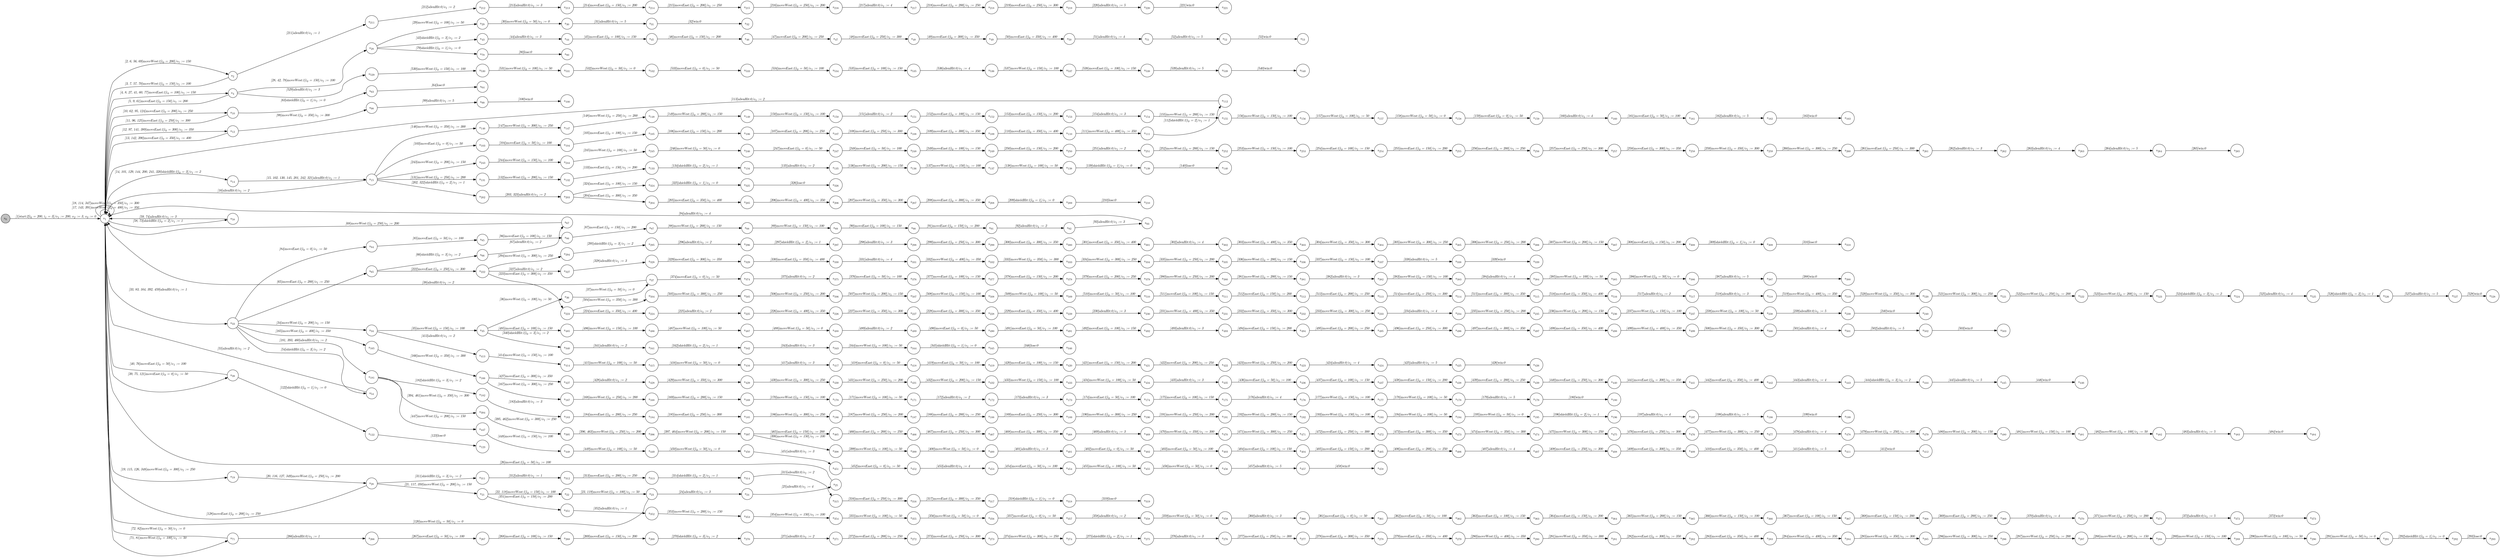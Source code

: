 digraph EFSM{
  graph [rankdir="LR", fontname="Latin Modern Math"];
  node [color="black", fillcolor="white", shape="circle", style="filled", fontname="Latin Modern Math"];
  edge [fontname="Latin Modern Math"];

  s0[fillcolor="gray", label=<s<sub>0</sub>>];
  s1[label=<s<sub>1</sub>>];
  s2[label=<s<sub>2</sub>>];
  s4[label=<s<sub>4</sub>>];
  s10[label=<s<sub>10</sub>>];
  s12[label=<s<sub>12</sub>>];
  s14[label=<s<sub>14</sub>>];
  s15[label=<s<sub>15</sub>>];
  s19[label=<s<sub>19</sub>>];
  s20[label=<s<sub>20</sub>>];
  s21[label=<s<sub>21</sub>>];
  s22[label=<s<sub>22</sub>>];
  s23[label=<s<sub>23</sub>>];
  s24[label=<s<sub>24</sub>>];
  s25[label=<s<sub>25</sub>>];
  s28[label=<s<sub>28</sub>>];
  s29[label=<s<sub>29</sub>>];
  s30[label=<s<sub>30</sub>>];
  s31[label=<s<sub>31</sub>>];
  s32[label=<s<sub>32</sub>>];
  s33[label=<s<sub>33</sub>>];
  s34[label=<s<sub>34</sub>>];
  s35[label=<s<sub>35</sub>>];
  s36[label=<s<sub>36</sub>>];
  s37[label=<s<sub>37</sub>>];
  s39[label=<s<sub>39</sub>>];
  s43[label=<s<sub>43</sub>>];
  s44[label=<s<sub>44</sub>>];
  s45[label=<s<sub>45</sub>>];
  s46[label=<s<sub>46</sub>>];
  s47[label=<s<sub>47</sub>>];
  s48[label=<s<sub>48</sub>>];
  s49[label=<s<sub>49</sub>>];
  s50[label=<s<sub>50</sub>>];
  s51[label=<s<sub>51</sub>>];
  s52[label=<s<sub>52</sub>>];
  s53[label=<s<sub>53</sub>>];
  s54[label=<s<sub>54</sub>>];
  s58[label=<s<sub>58</sub>>];
  s63[label=<s<sub>63</sub>>];
  s64[label=<s<sub>64</sub>>];
  s65[label=<s<sub>65</sub>>];
  s66[label=<s<sub>66</sub>>];
  s67[label=<s<sub>67</sub>>];
  s71[label=<s<sub>71</sub>>];
  s79[label=<s<sub>79</sub>>];
  s80[label=<s<sub>80</sub>>];
  s84[label=<s<sub>84</sub>>];
  s85[label=<s<sub>85</sub>>];
  s86[label=<s<sub>86</sub>>];
  s87[label=<s<sub>87</sub>>];
  s88[label=<s<sub>88</sub>>];
  s89[label=<s<sub>89</sub>>];
  s90[label=<s<sub>90</sub>>];
  s91[label=<s<sub>91</sub>>];
  s92[label=<s<sub>92</sub>>];
  s93[label=<s<sub>93</sub>>];
  s98[label=<s<sub>98</sub>>];
  s99[label=<s<sub>99</sub>>];
  s100[label=<s<sub>100</sub>>];
  s103[label=<s<sub>103</sub>>];
  s104[label=<s<sub>104</sub>>];
  s105[label=<s<sub>105</sub>>];
  s106[label=<s<sub>106</sub>>];
  s107[label=<s<sub>107</sub>>];
  s108[label=<s<sub>108</sub>>];
  s109[label=<s<sub>109</sub>>];
  s110[label=<s<sub>110</sub>>];
  s111[label=<s<sub>111</sub>>];
  s112[label=<s<sub>112</sub>>];
  s122[label=<s<sub>122</sub>>];
  s123[label=<s<sub>123</sub>>];
  s131[label=<s<sub>131</sub>>];
  s132[label=<s<sub>132</sub>>];
  s133[label=<s<sub>133</sub>>];
  s134[label=<s<sub>134</sub>>];
  s135[label=<s<sub>135</sub>>];
  s136[label=<s<sub>136</sub>>];
  s137[label=<s<sub>137</sub>>];
  s138[label=<s<sub>138</sub>>];
  s139[label=<s<sub>139</sub>>];
  s140[label=<s<sub>140</sub>>];
  s146[label=<s<sub>146</sub>>];
  s147[label=<s<sub>147</sub>>];
  s148[label=<s<sub>148</sub>>];
  s149[label=<s<sub>149</sub>>];
  s150[label=<s<sub>150</sub>>];
  s151[label=<s<sub>151</sub>>];
  s152[label=<s<sub>152</sub>>];
  s153[label=<s<sub>153</sub>>];
  s154[label=<s<sub>154</sub>>];
  s155[label=<s<sub>155</sub>>];
  s156[label=<s<sub>156</sub>>];
  s157[label=<s<sub>157</sub>>];
  s158[label=<s<sub>158</sub>>];
  s159[label=<s<sub>159</sub>>];
  s160[label=<s<sub>160</sub>>];
  s161[label=<s<sub>161</sub>>];
  s162[label=<s<sub>162</sub>>];
  s163[label=<s<sub>163</sub>>];
  s165[label=<s<sub>165</sub>>];
  s166[label=<s<sub>166</sub>>];
  s167[label=<s<sub>167</sub>>];
  s168[label=<s<sub>168</sub>>];
  s169[label=<s<sub>169</sub>>];
  s170[label=<s<sub>170</sub>>];
  s171[label=<s<sub>171</sub>>];
  s172[label=<s<sub>172</sub>>];
  s173[label=<s<sub>173</sub>>];
  s174[label=<s<sub>174</sub>>];
  s175[label=<s<sub>175</sub>>];
  s176[label=<s<sub>176</sub>>];
  s177[label=<s<sub>177</sub>>];
  s178[label=<s<sub>178</sub>>];
  s179[label=<s<sub>179</sub>>];
  s180[label=<s<sub>180</sub>>];
  s181[label=<s<sub>181</sub>>];
  s182[label=<s<sub>182</sub>>];
  s183[label=<s<sub>183</sub>>];
  s184[label=<s<sub>184</sub>>];
  s185[label=<s<sub>185</sub>>];
  s186[label=<s<sub>186</sub>>];
  s187[label=<s<sub>187</sub>>];
  s188[label=<s<sub>188</sub>>];
  s189[label=<s<sub>189</sub>>];
  s190[label=<s<sub>190</sub>>];
  s191[label=<s<sub>191</sub>>];
  s192[label=<s<sub>192</sub>>];
  s193[label=<s<sub>193</sub>>];
  s194[label=<s<sub>194</sub>>];
  s195[label=<s<sub>195</sub>>];
  s196[label=<s<sub>196</sub>>];
  s197[label=<s<sub>197</sub>>];
  s198[label=<s<sub>198</sub>>];
  s199[label=<s<sub>199</sub>>];
  s202[label=<s<sub>202</sub>>];
  s203[label=<s<sub>203</sub>>];
  s204[label=<s<sub>204</sub>>];
  s205[label=<s<sub>205</sub>>];
  s206[label=<s<sub>206</sub>>];
  s207[label=<s<sub>207</sub>>];
  s208[label=<s<sub>208</sub>>];
  s209[label=<s<sub>209</sub>>];
  s210[label=<s<sub>210</sub>>];
  s211[label=<s<sub>211</sub>>];
  s212[label=<s<sub>212</sub>>];
  s213[label=<s<sub>213</sub>>];
  s214[label=<s<sub>214</sub>>];
  s215[label=<s<sub>215</sub>>];
  s216[label=<s<sub>216</sub>>];
  s217[label=<s<sub>217</sub>>];
  s218[label=<s<sub>218</sub>>];
  s219[label=<s<sub>219</sub>>];
  s220[label=<s<sub>220</sub>>];
  s221[label=<s<sub>221</sub>>];
  s222[label=<s<sub>222</sub>>];
  s223[label=<s<sub>223</sub>>];
  s224[label=<s<sub>224</sub>>];
  s225[label=<s<sub>225</sub>>];
  s226[label=<s<sub>226</sub>>];
  s227[label=<s<sub>227</sub>>];
  s228[label=<s<sub>228</sub>>];
  s229[label=<s<sub>229</sub>>];
  s230[label=<s<sub>230</sub>>];
  s231[label=<s<sub>231</sub>>];
  s232[label=<s<sub>232</sub>>];
  s233[label=<s<sub>233</sub>>];
  s234[label=<s<sub>234</sub>>];
  s235[label=<s<sub>235</sub>>];
  s236[label=<s<sub>236</sub>>];
  s237[label=<s<sub>237</sub>>];
  s238[label=<s<sub>238</sub>>];
  s239[label=<s<sub>239</sub>>];
  s240[label=<s<sub>240</sub>>];
  s243[label=<s<sub>243</sub>>];
  s244[label=<s<sub>244</sub>>];
  s245[label=<s<sub>245</sub>>];
  s246[label=<s<sub>246</sub>>];
  s247[label=<s<sub>247</sub>>];
  s248[label=<s<sub>248</sub>>];
  s249[label=<s<sub>249</sub>>];
  s250[label=<s<sub>250</sub>>];
  s251[label=<s<sub>251</sub>>];
  s252[label=<s<sub>252</sub>>];
  s253[label=<s<sub>253</sub>>];
  s254[label=<s<sub>254</sub>>];
  s255[label=<s<sub>255</sub>>];
  s256[label=<s<sub>256</sub>>];
  s257[label=<s<sub>257</sub>>];
  s258[label=<s<sub>258</sub>>];
  s259[label=<s<sub>259</sub>>];
  s260[label=<s<sub>260</sub>>];
  s261[label=<s<sub>261</sub>>];
  s262[label=<s<sub>262</sub>>];
  s263[label=<s<sub>263</sub>>];
  s264[label=<s<sub>264</sub>>];
  s265[label=<s<sub>265</sub>>];
  s266[label=<s<sub>266</sub>>];
  s267[label=<s<sub>267</sub>>];
  s268[label=<s<sub>268</sub>>];
  s269[label=<s<sub>269</sub>>];
  s270[label=<s<sub>270</sub>>];
  s271[label=<s<sub>271</sub>>];
  s272[label=<s<sub>272</sub>>];
  s273[label=<s<sub>273</sub>>];
  s274[label=<s<sub>274</sub>>];
  s275[label=<s<sub>275</sub>>];
  s276[label=<s<sub>276</sub>>];
  s277[label=<s<sub>277</sub>>];
  s278[label=<s<sub>278</sub>>];
  s279[label=<s<sub>279</sub>>];
  s280[label=<s<sub>280</sub>>];
  s281[label=<s<sub>281</sub>>];
  s282[label=<s<sub>282</sub>>];
  s283[label=<s<sub>283</sub>>];
  s284[label=<s<sub>284</sub>>];
  s285[label=<s<sub>285</sub>>];
  s286[label=<s<sub>286</sub>>];
  s287[label=<s<sub>287</sub>>];
  s288[label=<s<sub>288</sub>>];
  s289[label=<s<sub>289</sub>>];
  s290[label=<s<sub>290</sub>>];
  s291[label=<s<sub>291</sub>>];
  s292[label=<s<sub>292</sub>>];
  s293[label=<s<sub>293</sub>>];
  s294[label=<s<sub>294</sub>>];
  s295[label=<s<sub>295</sub>>];
  s296[label=<s<sub>296</sub>>];
  s297[label=<s<sub>297</sub>>];
  s298[label=<s<sub>298</sub>>];
  s299[label=<s<sub>299</sub>>];
  s300[label=<s<sub>300</sub>>];
  s301[label=<s<sub>301</sub>>];
  s302[label=<s<sub>302</sub>>];
  s303[label=<s<sub>303</sub>>];
  s304[label=<s<sub>304</sub>>];
  s305[label=<s<sub>305</sub>>];
  s306[label=<s<sub>306</sub>>];
  s307[label=<s<sub>307</sub>>];
  s308[label=<s<sub>308</sub>>];
  s309[label=<s<sub>309</sub>>];
  s310[label=<s<sub>310</sub>>];
  s311[label=<s<sub>311</sub>>];
  s312[label=<s<sub>312</sub>>];
  s313[label=<s<sub>313</sub>>];
  s314[label=<s<sub>314</sub>>];
  s315[label=<s<sub>315</sub>>];
  s316[label=<s<sub>316</sub>>];
  s317[label=<s<sub>317</sub>>];
  s318[label=<s<sub>318</sub>>];
  s319[label=<s<sub>319</sub>>];
  s324[label=<s<sub>324</sub>>];
  s325[label=<s<sub>325</sub>>];
  s326[label=<s<sub>326</sub>>];
  s327[label=<s<sub>327</sub>>];
  s328[label=<s<sub>328</sub>>];
  s329[label=<s<sub>329</sub>>];
  s330[label=<s<sub>330</sub>>];
  s331[label=<s<sub>331</sub>>];
  s332[label=<s<sub>332</sub>>];
  s333[label=<s<sub>333</sub>>];
  s334[label=<s<sub>334</sub>>];
  s335[label=<s<sub>335</sub>>];
  s336[label=<s<sub>336</sub>>];
  s337[label=<s<sub>337</sub>>];
  s338[label=<s<sub>338</sub>>];
  s339[label=<s<sub>339</sub>>];
  s340[label=<s<sub>340</sub>>];
  s341[label=<s<sub>341</sub>>];
  s342[label=<s<sub>342</sub>>];
  s343[label=<s<sub>343</sub>>];
  s344[label=<s<sub>344</sub>>];
  s345[label=<s<sub>345</sub>>];
  s346[label=<s<sub>346</sub>>];
  s351[label=<s<sub>351</sub>>];
  s352[label=<s<sub>352</sub>>];
  s353[label=<s<sub>353</sub>>];
  s354[label=<s<sub>354</sub>>];
  s355[label=<s<sub>355</sub>>];
  s356[label=<s<sub>356</sub>>];
  s357[label=<s<sub>357</sub>>];
  s358[label=<s<sub>358</sub>>];
  s359[label=<s<sub>359</sub>>];
  s360[label=<s<sub>360</sub>>];
  s361[label=<s<sub>361</sub>>];
  s362[label=<s<sub>362</sub>>];
  s363[label=<s<sub>363</sub>>];
  s364[label=<s<sub>364</sub>>];
  s365[label=<s<sub>365</sub>>];
  s366[label=<s<sub>366</sub>>];
  s367[label=<s<sub>367</sub>>];
  s368[label=<s<sub>368</sub>>];
  s369[label=<s<sub>369</sub>>];
  s370[label=<s<sub>370</sub>>];
  s371[label=<s<sub>371</sub>>];
  s372[label=<s<sub>372</sub>>];
  s373[label=<s<sub>373</sub>>];
  s374[label=<s<sub>374</sub>>];
  s375[label=<s<sub>375</sub>>];
  s376[label=<s<sub>376</sub>>];
  s377[label=<s<sub>377</sub>>];
  s378[label=<s<sub>378</sub>>];
  s379[label=<s<sub>379</sub>>];
  s380[label=<s<sub>380</sub>>];
  s381[label=<s<sub>381</sub>>];
  s382[label=<s<sub>382</sub>>];
  s383[label=<s<sub>383</sub>>];
  s384[label=<s<sub>384</sub>>];
  s385[label=<s<sub>385</sub>>];
  s386[label=<s<sub>386</sub>>];
  s387[label=<s<sub>387</sub>>];
  s388[label=<s<sub>388</sub>>];
  s394[label=<s<sub>394</sub>>];
  s395[label=<s<sub>395</sub>>];
  s396[label=<s<sub>396</sub>>];
  s397[label=<s<sub>397</sub>>];
  s398[label=<s<sub>398</sub>>];
  s399[label=<s<sub>399</sub>>];
  s400[label=<s<sub>400</sub>>];
  s401[label=<s<sub>401</sub>>];
  s402[label=<s<sub>402</sub>>];
  s403[label=<s<sub>403</sub>>];
  s404[label=<s<sub>404</sub>>];
  s405[label=<s<sub>405</sub>>];
  s406[label=<s<sub>406</sub>>];
  s407[label=<s<sub>407</sub>>];
  s408[label=<s<sub>408</sub>>];
  s409[label=<s<sub>409</sub>>];
  s410[label=<s<sub>410</sub>>];
  s411[label=<s<sub>411</sub>>];
  s412[label=<s<sub>412</sub>>];
  s413[label=<s<sub>413</sub>>];
  s414[label=<s<sub>414</sub>>];
  s415[label=<s<sub>415</sub>>];
  s416[label=<s<sub>416</sub>>];
  s417[label=<s<sub>417</sub>>];
  s418[label=<s<sub>418</sub>>];
  s419[label=<s<sub>419</sub>>];
  s420[label=<s<sub>420</sub>>];
  s421[label=<s<sub>421</sub>>];
  s422[label=<s<sub>422</sub>>];
  s423[label=<s<sub>423</sub>>];
  s424[label=<s<sub>424</sub>>];
  s425[label=<s<sub>425</sub>>];
  s426[label=<s<sub>426</sub>>];
  s427[label=<s<sub>427</sub>>];
  s428[label=<s<sub>428</sub>>];
  s429[label=<s<sub>429</sub>>];
  s430[label=<s<sub>430</sub>>];
  s431[label=<s<sub>431</sub>>];
  s432[label=<s<sub>432</sub>>];
  s433[label=<s<sub>433</sub>>];
  s434[label=<s<sub>434</sub>>];
  s435[label=<s<sub>435</sub>>];
  s436[label=<s<sub>436</sub>>];
  s437[label=<s<sub>437</sub>>];
  s438[label=<s<sub>438</sub>>];
  s439[label=<s<sub>439</sub>>];
  s440[label=<s<sub>440</sub>>];
  s441[label=<s<sub>441</sub>>];
  s442[label=<s<sub>442</sub>>];
  s443[label=<s<sub>443</sub>>];
  s444[label=<s<sub>444</sub>>];
  s445[label=<s<sub>445</sub>>];
  s446[label=<s<sub>446</sub>>];
  s447[label=<s<sub>447</sub>>];
  s448[label=<s<sub>448</sub>>];
  s449[label=<s<sub>449</sub>>];
  s450[label=<s<sub>450</sub>>];
  s451[label=<s<sub>451</sub>>];
  s452[label=<s<sub>452</sub>>];
  s453[label=<s<sub>453</sub>>];
  s454[label=<s<sub>454</sub>>];
  s455[label=<s<sub>455</sub>>];
  s456[label=<s<sub>456</sub>>];
  s457[label=<s<sub>457</sub>>];
  s458[label=<s<sub>458</sub>>];
  s465[label=<s<sub>465</sub>>];
  s466[label=<s<sub>466</sub>>];
  s467[label=<s<sub>467</sub>>];
  s468[label=<s<sub>468</sub>>];
  s469[label=<s<sub>469</sub>>];
  s470[label=<s<sub>470</sub>>];
  s471[label=<s<sub>471</sub>>];
  s472[label=<s<sub>472</sub>>];
  s473[label=<s<sub>473</sub>>];
  s474[label=<s<sub>474</sub>>];
  s475[label=<s<sub>475</sub>>];
  s476[label=<s<sub>476</sub>>];
  s477[label=<s<sub>477</sub>>];
  s478[label=<s<sub>478</sub>>];
  s479[label=<s<sub>479</sub>>];
  s480[label=<s<sub>480</sub>>];
  s481[label=<s<sub>481</sub>>];
  s482[label=<s<sub>482</sub>>];
  s483[label=<s<sub>483</sub>>];
  s484[label=<s<sub>484</sub>>];
  s485[label=<s<sub>485</sub>>];
  s486[label=<s<sub>486</sub>>];
  s487[label=<s<sub>487</sub>>];
  s488[label=<s<sub>488</sub>>];
  s489[label=<s<sub>489</sub>>];
  s490[label=<s<sub>490</sub>>];
  s491[label=<s<sub>491</sub>>];
  s492[label=<s<sub>492</sub>>];
  s493[label=<s<sub>493</sub>>];
  s494[label=<s<sub>494</sub>>];
  s495[label=<s<sub>495</sub>>];
  s496[label=<s<sub>496</sub>>];
  s497[label=<s<sub>497</sub>>];
  s498[label=<s<sub>498</sub>>];
  s499[label=<s<sub>499</sub>>];
  s500[label=<s<sub>500</sub>>];
  s501[label=<s<sub>501</sub>>];
  s502[label=<s<sub>502</sub>>];
  s503[label=<s<sub>503</sub>>];
  s504[label=<s<sub>504</sub>>];
  s505[label=<s<sub>505</sub>>];
  s506[label=<s<sub>506</sub>>];
  s507[label=<s<sub>507</sub>>];
  s508[label=<s<sub>508</sub>>];
  s509[label=<s<sub>509</sub>>];
  s510[label=<s<sub>510</sub>>];
  s511[label=<s<sub>511</sub>>];
  s512[label=<s<sub>512</sub>>];
  s513[label=<s<sub>513</sub>>];
  s514[label=<s<sub>514</sub>>];
  s515[label=<s<sub>515</sub>>];
  s516[label=<s<sub>516</sub>>];
  s517[label=<s<sub>517</sub>>];
  s518[label=<s<sub>518</sub>>];
  s519[label=<s<sub>519</sub>>];
  s520[label=<s<sub>520</sub>>];
  s521[label=<s<sub>521</sub>>];
  s522[label=<s<sub>522</sub>>];
  s523[label=<s<sub>523</sub>>];
  s524[label=<s<sub>524</sub>>];
  s525[label=<s<sub>525</sub>>];
  s526[label=<s<sub>526</sub>>];
  s527[label=<s<sub>527</sub>>];
  s528[label=<s<sub>528</sub>>];
  s529[label=<s<sub>529</sub>>];
  s530[label=<s<sub>530</sub>>];
  s531[label=<s<sub>531</sub>>];
  s532[label=<s<sub>532</sub>>];
  s533[label=<s<sub>533</sub>>];
  s534[label=<s<sub>534</sub>>];
  s535[label=<s<sub>535</sub>>];
  s536[label=<s<sub>536</sub>>];
  s537[label=<s<sub>537</sub>>];
  s538[label=<s<sub>538</sub>>];
  s539[label=<s<sub>539</sub>>];
  s540[label=<s<sub>540</sub>>];

  s0->s1[label=<<i> [1]start:2&#91;i<sub>0</sub> = 200, i<sub>1</sub> = 3&#93;/o<sub>1</sub> := 200, o<sub>2</sub> := 3, o<sub>3</sub> := 0</i>>];
  s4->s1[label=<<i> [5, 9, 61]moveEast:1&#91;i<sub>0</sub> = 150&#93;/o<sub>1</sub> := 200</i>>];
  s15->s1[label=<<i> [16]alienHit:0/o<sub>1</sub> := 2</i>>];
  s21->s22[label=<<i> [22, 118]moveWest:1&#91;i<sub>0</sub> = 150&#93;/o<sub>1</sub> := 100</i>>];
  s22->s23[label=<<i> [23, 119]moveWest:1&#91;i<sub>0</sub> = 100&#93;/o<sub>1</sub> := 50</i>>];
  s23->s24[label=<<i> [24]alienHit:0/o<sub>1</sub> := 3</i>>];
  s24->s25[label=<<i> [25]alienHit:0/o<sub>1</sub> := 4</i>>];
  s25->s1[label=<<i> [26]moveEast:1&#91;i<sub>0</sub> = 50&#93;/o<sub>1</sub> := 100</i>>];
  s28->s29[label=<<i> [29]moveWest:1&#91;i<sub>0</sub> = 100&#93;/o<sub>1</sub> := 50</i>>];
  s29->s30[label=<<i> [30]moveWest:1&#91;i<sub>0</sub> = 50&#93;/o<sub>1</sub> := 0</i>>];
  s30->s31[label=<<i> [31]alienHit:0/o<sub>1</sub> := 5</i>>];
  s31->s32[label=<<i> [32]win:0</i>>];
  s33->s34[label=<<i> [34]moveWest:1&#91;i<sub>0</sub> = 200&#93;/o<sub>1</sub> := 150</i>>];
  s34->s35[label=<<i> [35]moveWest:1&#91;i<sub>0</sub> = 150&#93;/o<sub>1</sub> := 100</i>>];
  s35->s36[label=<<i> [36]moveWest:1&#91;i<sub>0</sub> = 100&#93;/o<sub>1</sub> := 50</i>>];
  s36->s37[label=<<i> [37]moveWest:1&#91;i<sub>0</sub> = 50&#93;/o<sub>1</sub> := 0</i>>];
  s37->s1[label=<<i> [38]alienHit:0/o<sub>1</sub> := 2</i>>];
  s39->s1[label=<<i> [40, 76]moveEast:1&#91;i<sub>0</sub> = 50&#93;/o<sub>1</sub> := 100</i>>];
  s4->s28[label=<<i> [28, 42, 78]moveWest:1&#91;i<sub>0</sub> = 150&#93;/o<sub>1</sub> := 100</i>>];
  s28->s43[label=<<i> [43]shieldHit:1&#91;i<sub>0</sub> = 3&#93;/o<sub>1</sub> := 2</i>>];
  s43->s44[label=<<i> [44]alienHit:0/o<sub>1</sub> := 3</i>>];
  s44->s45[label=<<i> [45]moveEast:1&#91;i<sub>0</sub> = 100&#93;/o<sub>1</sub> := 150</i>>];
  s45->s46[label=<<i> [46]moveEast:1&#91;i<sub>0</sub> = 150&#93;/o<sub>1</sub> := 200</i>>];
  s46->s47[label=<<i> [47]moveEast:1&#91;i<sub>0</sub> = 200&#93;/o<sub>1</sub> := 250</i>>];
  s47->s48[label=<<i> [48]moveEast:1&#91;i<sub>0</sub> = 250&#93;/o<sub>1</sub> := 300</i>>];
  s48->s49[label=<<i> [49]moveEast:1&#91;i<sub>0</sub> = 300&#93;/o<sub>1</sub> := 350</i>>];
  s49->s50[label=<<i> [50]moveEast:1&#91;i<sub>0</sub> = 350&#93;/o<sub>1</sub> := 400</i>>];
  s50->s51[label=<<i> [51]alienHit:0/o<sub>1</sub> := 4</i>>];
  s51->s52[label=<<i> [52]alienHit:0/o<sub>1</sub> := 5</i>>];
  s52->s53[label=<<i> [53]win:0</i>>];
  s33->s54[label=<<i> [54]shieldHit:1&#91;i<sub>0</sub> = 3&#93;/o<sub>1</sub> := 2</i>>];
  s54->s1[label=<<i> [55]alienHit:0/o<sub>1</sub> := 2</i>>];
  s1->s2[label=<<i> [2, 6, 56, 69]moveWest:1&#91;i<sub>0</sub> = 200&#93;/o<sub>1</sub> := 150</i>>];
  s2->s1[label=<<i> [3, 7, 57, 70]moveWest:1&#91;i<sub>0</sub> = 150&#93;/o<sub>1</sub> := 100</i>>];
  s1->s58[label=<<i> [58, 73]shieldHit:1&#91;i<sub>0</sub> = 2&#93;/o<sub>1</sub> := 1</i>>];
  s58->s1[label=<<i> [59, 74]alienHit:0/o<sub>1</sub> := 3</i>>];
  s1->s4[label=<<i> [4, 8, 27, 41, 60, 77]moveEast:1&#91;i<sub>0</sub> = 100&#93;/o<sub>1</sub> := 150</i>>];
  s1->s10[label=<<i> [10, 62, 95, 124]moveEast:1&#91;i<sub>0</sub> = 200&#93;/o<sub>1</sub> := 250</i>>];
  s10->s63[label=<<i> [63]shieldHit:1&#91;i<sub>0</sub> = 1&#93;/o<sub>1</sub> := 0</i>>];
  s63->s64[label=<<i> [64]lose:0</i>>];
  s33->s65[label=<<i> [65]moveEast:1&#91;i<sub>0</sub> = 200&#93;/o<sub>1</sub> := 250</i>>];
  s65->s66[label=<<i> [66]shieldHit:1&#91;i<sub>0</sub> = 3&#93;/o<sub>1</sub> := 2</i>>];
  s66->s67[label=<<i> [67]alienHit:0/o<sub>1</sub> := 2</i>>];
  s67->s1[label=<<i> [68]moveWest:1&#91;i<sub>0</sub> = 250&#93;/o<sub>1</sub> := 200</i>>];
  s1->s71[label=<<i> [71, 81]moveWest:1&#91;i<sub>0</sub> = 100&#93;/o<sub>1</sub> := 50</i>>];
  s71->s1[label=<<i> [72, 82]moveWest:1&#91;i<sub>0</sub> = 50&#93;/o<sub>1</sub> := 0</i>>];
  s1->s39[label=<<i> [39, 75, 121]moveEast:1&#91;i<sub>0</sub> = 0&#93;/o<sub>1</sub> := 50</i>>];
  s28->s79[label=<<i> [79]shieldHit:1&#91;i<sub>0</sub> = 1&#93;/o<sub>1</sub> := 0</i>>];
  s79->s80[label=<<i> [80]lose:0</i>>];
  s33->s84[label=<<i> [84]moveEast:1&#91;i<sub>0</sub> = 0&#93;/o<sub>1</sub> := 50</i>>];
  s84->s85[label=<<i> [85]moveEast:1&#91;i<sub>0</sub> = 50&#93;/o<sub>1</sub> := 100</i>>];
  s85->s86[label=<<i> [86]moveEast:1&#91;i<sub>0</sub> = 100&#93;/o<sub>1</sub> := 150</i>>];
  s86->s87[label=<<i> [87]moveEast:1&#91;i<sub>0</sub> = 150&#93;/o<sub>1</sub> := 200</i>>];
  s87->s88[label=<<i> [88]moveWest:1&#91;i<sub>0</sub> = 200&#93;/o<sub>1</sub> := 150</i>>];
  s88->s89[label=<<i> [89]moveWest:1&#91;i<sub>0</sub> = 150&#93;/o<sub>1</sub> := 100</i>>];
  s89->s90[label=<<i> [90]moveEast:1&#91;i<sub>0</sub> = 100&#93;/o<sub>1</sub> := 150</i>>];
  s90->s91[label=<<i> [91]moveEast:1&#91;i<sub>0</sub> = 150&#93;/o<sub>1</sub> := 200</i>>];
  s91->s92[label=<<i> [92]alienHit:0/o<sub>1</sub> := 2</i>>];
  s92->s93[label=<<i> [93]alienHit:0/o<sub>1</sub> := 3</i>>];
  s93->s1[label=<<i> [94]alienHit:0/o<sub>1</sub> := 4</i>>];
  s12->s98[label=<<i> [98]moveWest:1&#91;i<sub>0</sub> = 350&#93;/o<sub>1</sub> := 300</i>>];
  s98->s99[label=<<i> [99]alienHit:0/o<sub>1</sub> := 5</i>>];
  s99->s100[label=<<i> [100]win:0</i>>];
  s1->s14[label=<<i> [14, 101, 129, 144, 200, 241, 320]shieldHit:1&#91;i<sub>0</sub> = 3&#93;/o<sub>1</sub> := 2</i>>];
  s14->s15[label=<<i> [15, 102, 130, 145, 201, 242, 321]alienHit:0/o<sub>1</sub> := 1</i>>];
  s15->s103[label=<<i> [103]moveEast:1&#91;i<sub>0</sub> = 0&#93;/o<sub>1</sub> := 50</i>>];
  s103->s104[label=<<i> [104]moveEast:1&#91;i<sub>0</sub> = 50&#93;/o<sub>1</sub> := 100</i>>];
  s104->s105[label=<<i> [105]moveEast:1&#91;i<sub>0</sub> = 100&#93;/o<sub>1</sub> := 150</i>>];
  s105->s106[label=<<i> [106]moveEast:1&#91;i<sub>0</sub> = 150&#93;/o<sub>1</sub> := 200</i>>];
  s106->s107[label=<<i> [107]moveEast:1&#91;i<sub>0</sub> = 200&#93;/o<sub>1</sub> := 250</i>>];
  s107->s108[label=<<i> [108]moveEast:1&#91;i<sub>0</sub> = 250&#93;/o<sub>1</sub> := 300</i>>];
  s108->s109[label=<<i> [109]moveEast:1&#91;i<sub>0</sub> = 300&#93;/o<sub>1</sub> := 350</i>>];
  s109->s110[label=<<i> [110]moveEast:1&#91;i<sub>0</sub> = 350&#93;/o<sub>1</sub> := 400</i>>];
  s110->s111[label=<<i> [111]moveWest:1&#91;i<sub>0</sub> = 400&#93;/o<sub>1</sub> := 350</i>>];
  s111->s112[label=<<i> [112]shieldHit:1&#91;i<sub>0</sub> = 2&#93;/o<sub>1</sub> := 1</i>>];
  s112->s1[label=<<i> [113]alienHit:0/o<sub>1</sub> := 2</i>>];
  s23->s1[label=<<i> [120]moveWest:1&#91;i<sub>0</sub> = 50&#93;/o<sub>1</sub> := 0</i>>];
  s39->s122[label=<<i> [122]shieldHit:1&#91;i<sub>0</sub> = 1&#93;/o<sub>1</sub> := 0</i>>];
  s122->s123[label=<<i> [123]lose:0</i>>];
  s10->s1[label=<<i> [11, 96, 125]moveEast:1&#91;i<sub>0</sub> = 250&#93;/o<sub>1</sub> := 300</i>>];
  s1->s19[label=<<i> [19, 115, 126, 348]moveWest:1&#91;i<sub>0</sub> = 300&#93;/o<sub>1</sub> := 250</i>>];
  s19->s20[label=<<i> [20, 116, 127, 349]moveWest:1&#91;i<sub>0</sub> = 250&#93;/o<sub>1</sub> := 200</i>>];
  s20->s1[label=<<i> [128]moveEast:1&#91;i<sub>0</sub> = 200&#93;/o<sub>1</sub> := 250</i>>];
  s15->s131[label=<<i> [131]moveWest:1&#91;i<sub>0</sub> = 250&#93;/o<sub>1</sub> := 200</i>>];
  s131->s132[label=<<i> [132]moveWest:1&#91;i<sub>0</sub> = 200&#93;/o<sub>1</sub> := 150</i>>];
  s132->s133[label=<<i> [133]moveEast:1&#91;i<sub>0</sub> = 150&#93;/o<sub>1</sub> := 200</i>>];
  s133->s134[label=<<i> [134]shieldHit:1&#91;i<sub>0</sub> = 2&#93;/o<sub>1</sub> := 1</i>>];
  s134->s135[label=<<i> [135]alienHit:0/o<sub>1</sub> := 2</i>>];
  s135->s136[label=<<i> [136]moveWest:1&#91;i<sub>0</sub> = 200&#93;/o<sub>1</sub> := 150</i>>];
  s136->s137[label=<<i> [137]moveWest:1&#91;i<sub>0</sub> = 150&#93;/o<sub>1</sub> := 100</i>>];
  s137->s138[label=<<i> [138]moveWest:1&#91;i<sub>0</sub> = 100&#93;/o<sub>1</sub> := 50</i>>];
  s138->s139[label=<<i> [139]shieldHit:1&#91;i<sub>0</sub> = 1&#93;/o<sub>1</sub> := 0</i>>];
  s139->s140[label=<<i> [140]lose:0</i>>];
  s12->s1[label=<<i> [13, 142, 390]moveEast:1&#91;i<sub>0</sub> = 350&#93;/o<sub>1</sub> := 400</i>>];
  s1->s1[label=<<i> [17, 143, 391]moveWest:1&#91;i<sub>0</sub> = 400&#93;/o<sub>1</sub> := 350</i>>];
  s15->s146[label=<<i> [146]moveWest:1&#91;i<sub>0</sub> = 350&#93;/o<sub>1</sub> := 300</i>>];
  s146->s147[label=<<i> [147]moveWest:1&#91;i<sub>0</sub> = 300&#93;/o<sub>1</sub> := 250</i>>];
  s147->s148[label=<<i> [148]moveWest:1&#91;i<sub>0</sub> = 250&#93;/o<sub>1</sub> := 200</i>>];
  s148->s149[label=<<i> [149]moveWest:1&#91;i<sub>0</sub> = 200&#93;/o<sub>1</sub> := 150</i>>];
  s149->s150[label=<<i> [150]moveWest:1&#91;i<sub>0</sub> = 150&#93;/o<sub>1</sub> := 100</i>>];
  s150->s151[label=<<i> [151]alienHit:0/o<sub>1</sub> := 2</i>>];
  s151->s152[label=<<i> [152]moveEast:1&#91;i<sub>0</sub> = 100&#93;/o<sub>1</sub> := 150</i>>];
  s152->s153[label=<<i> [153]moveEast:1&#91;i<sub>0</sub> = 150&#93;/o<sub>1</sub> := 200</i>>];
  s153->s154[label=<<i> [154]alienHit:0/o<sub>1</sub> := 3</i>>];
  s154->s155[label=<<i> [155]moveWest:1&#91;i<sub>0</sub> = 200&#93;/o<sub>1</sub> := 150</i>>];
  s155->s156[label=<<i> [156]moveWest:1&#91;i<sub>0</sub> = 150&#93;/o<sub>1</sub> := 100</i>>];
  s156->s157[label=<<i> [157]moveWest:1&#91;i<sub>0</sub> = 100&#93;/o<sub>1</sub> := 50</i>>];
  s157->s158[label=<<i> [158]moveWest:1&#91;i<sub>0</sub> = 50&#93;/o<sub>1</sub> := 0</i>>];
  s158->s159[label=<<i> [159]moveEast:1&#91;i<sub>0</sub> = 0&#93;/o<sub>1</sub> := 50</i>>];
  s159->s160[label=<<i> [160]alienHit:0/o<sub>1</sub> := 4</i>>];
  s160->s161[label=<<i> [161]moveEast:1&#91;i<sub>0</sub> = 50&#93;/o<sub>1</sub> := 100</i>>];
  s161->s162[label=<<i> [162]alienHit:0/o<sub>1</sub> := 5</i>>];
  s162->s163[label=<<i> [163]win:0</i>>];
  s33->s165[label=<<i> [165]moveWest:1&#91;i<sub>0</sub> = 400&#93;/o<sub>1</sub> := 350</i>>];
  s165->s166[label=<<i> [166]moveWest:1&#91;i<sub>0</sub> = 350&#93;/o<sub>1</sub> := 300</i>>];
  s166->s167[label=<<i> [167]moveWest:1&#91;i<sub>0</sub> = 300&#93;/o<sub>1</sub> := 250</i>>];
  s167->s168[label=<<i> [168]moveWest:1&#91;i<sub>0</sub> = 250&#93;/o<sub>1</sub> := 200</i>>];
  s168->s169[label=<<i> [169]moveWest:1&#91;i<sub>0</sub> = 200&#93;/o<sub>1</sub> := 150</i>>];
  s169->s170[label=<<i> [170]moveWest:1&#91;i<sub>0</sub> = 150&#93;/o<sub>1</sub> := 100</i>>];
  s170->s171[label=<<i> [171]moveWest:1&#91;i<sub>0</sub> = 100&#93;/o<sub>1</sub> := 50</i>>];
  s171->s172[label=<<i> [172]alienHit:0/o<sub>1</sub> := 2</i>>];
  s172->s173[label=<<i> [173]alienHit:0/o<sub>1</sub> := 3</i>>];
  s173->s174[label=<<i> [174]moveEast:1&#91;i<sub>0</sub> = 50&#93;/o<sub>1</sub> := 100</i>>];
  s174->s175[label=<<i> [175]moveEast:1&#91;i<sub>0</sub> = 100&#93;/o<sub>1</sub> := 150</i>>];
  s175->s176[label=<<i> [176]alienHit:0/o<sub>1</sub> := 4</i>>];
  s176->s177[label=<<i> [177]moveWest:1&#91;i<sub>0</sub> = 150&#93;/o<sub>1</sub> := 100</i>>];
  s177->s178[label=<<i> [178]moveWest:1&#91;i<sub>0</sub> = 100&#93;/o<sub>1</sub> := 50</i>>];
  s178->s179[label=<<i> [179]alienHit:0/o<sub>1</sub> := 5</i>>];
  s179->s180[label=<<i> [180]win:0</i>>];
  s181->s182[label=<<i> [182]shieldHit:1&#91;i<sub>0</sub> = 3&#93;/o<sub>1</sub> := 2</i>>];
  s182->s183[label=<<i> [183]alienHit:0/o<sub>1</sub> := 3</i>>];
  s183->s184[label=<<i> [184]moveEast:1&#91;i<sub>0</sub> = 200&#93;/o<sub>1</sub> := 250</i>>];
  s184->s185[label=<<i> [185]moveEast:1&#91;i<sub>0</sub> = 250&#93;/o<sub>1</sub> := 300</i>>];
  s185->s186[label=<<i> [186]moveWest:1&#91;i<sub>0</sub> = 300&#93;/o<sub>1</sub> := 250</i>>];
  s186->s187[label=<<i> [187]moveWest:1&#91;i<sub>0</sub> = 250&#93;/o<sub>1</sub> := 200</i>>];
  s187->s188[label=<<i> [188]moveEast:1&#91;i<sub>0</sub> = 200&#93;/o<sub>1</sub> := 250</i>>];
  s188->s189[label=<<i> [189]moveEast:1&#91;i<sub>0</sub> = 250&#93;/o<sub>1</sub> := 300</i>>];
  s189->s190[label=<<i> [190]moveWest:1&#91;i<sub>0</sub> = 300&#93;/o<sub>1</sub> := 250</i>>];
  s190->s191[label=<<i> [191]moveWest:1&#91;i<sub>0</sub> = 250&#93;/o<sub>1</sub> := 200</i>>];
  s191->s192[label=<<i> [192]moveWest:1&#91;i<sub>0</sub> = 200&#93;/o<sub>1</sub> := 150</i>>];
  s192->s193[label=<<i> [193]moveWest:1&#91;i<sub>0</sub> = 150&#93;/o<sub>1</sub> := 100</i>>];
  s193->s194[label=<<i> [194]moveWest:1&#91;i<sub>0</sub> = 100&#93;/o<sub>1</sub> := 50</i>>];
  s194->s195[label=<<i> [195]moveWest:1&#91;i<sub>0</sub> = 50&#93;/o<sub>1</sub> := 0</i>>];
  s195->s196[label=<<i> [196]shieldHit:1&#91;i<sub>0</sub> = 2&#93;/o<sub>1</sub> := 1</i>>];
  s196->s197[label=<<i> [197]alienHit:0/o<sub>1</sub> := 4</i>>];
  s197->s198[label=<<i> [198]alienHit:0/o<sub>1</sub> := 5</i>>];
  s198->s199[label=<<i> [199]win:0</i>>];
  s15->s202[label=<<i> [202, 322]shieldHit:1&#91;i<sub>0</sub> = 2&#93;/o<sub>1</sub> := 1</i>>];
  s202->s203[label=<<i> [203, 323]alienHit:0/o<sub>1</sub> := 2</i>>];
  s203->s204[label=<<i> [204]moveEast:1&#91;i<sub>0</sub> = 300&#93;/o<sub>1</sub> := 350</i>>];
  s204->s205[label=<<i> [205]moveEast:1&#91;i<sub>0</sub> = 350&#93;/o<sub>1</sub> := 400</i>>];
  s205->s206[label=<<i> [206]moveWest:1&#91;i<sub>0</sub> = 400&#93;/o<sub>1</sub> := 350</i>>];
  s206->s207[label=<<i> [207]moveWest:1&#91;i<sub>0</sub> = 350&#93;/o<sub>1</sub> := 300</i>>];
  s207->s208[label=<<i> [208]moveEast:1&#91;i<sub>0</sub> = 300&#93;/o<sub>1</sub> := 350</i>>];
  s208->s209[label=<<i> [209]shieldHit:1&#91;i<sub>0</sub> = 1&#93;/o<sub>1</sub> := 0</i>>];
  s209->s210[label=<<i> [210]lose:0</i>>];
  s2->s211[label=<<i> [211]alienHit:0/o<sub>1</sub> := 1</i>>];
  s211->s212[label=<<i> [212]alienHit:0/o<sub>1</sub> := 2</i>>];
  s212->s213[label=<<i> [213]alienHit:0/o<sub>1</sub> := 3</i>>];
  s213->s214[label=<<i> [214]moveEast:1&#91;i<sub>0</sub> = 150&#93;/o<sub>1</sub> := 200</i>>];
  s214->s215[label=<<i> [215]moveEast:1&#91;i<sub>0</sub> = 200&#93;/o<sub>1</sub> := 250</i>>];
  s215->s216[label=<<i> [216]moveWest:1&#91;i<sub>0</sub> = 250&#93;/o<sub>1</sub> := 200</i>>];
  s216->s217[label=<<i> [217]alienHit:0/o<sub>1</sub> := 4</i>>];
  s217->s218[label=<<i> [218]moveEast:1&#91;i<sub>0</sub> = 200&#93;/o<sub>1</sub> := 250</i>>];
  s218->s219[label=<<i> [219]moveEast:1&#91;i<sub>0</sub> = 250&#93;/o<sub>1</sub> := 300</i>>];
  s219->s220[label=<<i> [220]alienHit:0/o<sub>1</sub> := 5</i>>];
  s220->s221[label=<<i> [221]win:0</i>>];
  s65->s222[label=<<i> [222]moveEast:1&#91;i<sub>0</sub> = 250&#93;/o<sub>1</sub> := 300</i>>];
  s222->s223[label=<<i> [223]moveEast:1&#91;i<sub>0</sub> = 300&#93;/o<sub>1</sub> := 350</i>>];
  s223->s224[label=<<i> [224]moveEast:1&#91;i<sub>0</sub> = 350&#93;/o<sub>1</sub> := 400</i>>];
  s224->s225[label=<<i> [225]alienHit:0/o<sub>1</sub> := 2</i>>];
  s225->s226[label=<<i> [226]moveWest:1&#91;i<sub>0</sub> = 400&#93;/o<sub>1</sub> := 350</i>>];
  s226->s227[label=<<i> [227]moveWest:1&#91;i<sub>0</sub> = 350&#93;/o<sub>1</sub> := 300</i>>];
  s227->s228[label=<<i> [228]moveEast:1&#91;i<sub>0</sub> = 300&#93;/o<sub>1</sub> := 350</i>>];
  s228->s229[label=<<i> [229]moveEast:1&#91;i<sub>0</sub> = 350&#93;/o<sub>1</sub> := 400</i>>];
  s229->s230[label=<<i> [230]alienHit:0/o<sub>1</sub> := 3</i>>];
  s230->s231[label=<<i> [231]moveWest:1&#91;i<sub>0</sub> = 400&#93;/o<sub>1</sub> := 350</i>>];
  s231->s232[label=<<i> [232]moveWest:1&#91;i<sub>0</sub> = 350&#93;/o<sub>1</sub> := 300</i>>];
  s232->s233[label=<<i> [233]moveWest:1&#91;i<sub>0</sub> = 300&#93;/o<sub>1</sub> := 250</i>>];
  s233->s234[label=<<i> [234]alienHit:0/o<sub>1</sub> := 4</i>>];
  s234->s235[label=<<i> [235]moveWest:1&#91;i<sub>0</sub> = 250&#93;/o<sub>1</sub> := 200</i>>];
  s235->s236[label=<<i> [236]moveWest:1&#91;i<sub>0</sub> = 200&#93;/o<sub>1</sub> := 150</i>>];
  s236->s237[label=<<i> [237]moveWest:1&#91;i<sub>0</sub> = 150&#93;/o<sub>1</sub> := 100</i>>];
  s237->s238[label=<<i> [238]moveWest:1&#91;i<sub>0</sub> = 100&#93;/o<sub>1</sub> := 50</i>>];
  s238->s239[label=<<i> [239]alienHit:0/o<sub>1</sub> := 5</i>>];
  s239->s240[label=<<i> [240]win:0</i>>];
  s15->s243[label=<<i> [243]moveWest:1&#91;i<sub>0</sub> = 200&#93;/o<sub>1</sub> := 150</i>>];
  s243->s244[label=<<i> [244]moveWest:1&#91;i<sub>0</sub> = 150&#93;/o<sub>1</sub> := 100</i>>];
  s244->s245[label=<<i> [245]moveWest:1&#91;i<sub>0</sub> = 100&#93;/o<sub>1</sub> := 50</i>>];
  s245->s246[label=<<i> [246]moveWest:1&#91;i<sub>0</sub> = 50&#93;/o<sub>1</sub> := 0</i>>];
  s246->s247[label=<<i> [247]moveEast:1&#91;i<sub>0</sub> = 0&#93;/o<sub>1</sub> := 50</i>>];
  s247->s248[label=<<i> [248]moveEast:1&#91;i<sub>0</sub> = 50&#93;/o<sub>1</sub> := 100</i>>];
  s248->s249[label=<<i> [249]moveEast:1&#91;i<sub>0</sub> = 100&#93;/o<sub>1</sub> := 150</i>>];
  s249->s250[label=<<i> [250]moveEast:1&#91;i<sub>0</sub> = 150&#93;/o<sub>1</sub> := 200</i>>];
  s250->s251[label=<<i> [251]alienHit:0/o<sub>1</sub> := 2</i>>];
  s251->s252[label=<<i> [252]moveWest:1&#91;i<sub>0</sub> = 200&#93;/o<sub>1</sub> := 150</i>>];
  s252->s253[label=<<i> [253]moveWest:1&#91;i<sub>0</sub> = 150&#93;/o<sub>1</sub> := 100</i>>];
  s253->s254[label=<<i> [254]moveEast:1&#91;i<sub>0</sub> = 100&#93;/o<sub>1</sub> := 150</i>>];
  s254->s255[label=<<i> [255]moveEast:1&#91;i<sub>0</sub> = 150&#93;/o<sub>1</sub> := 200</i>>];
  s255->s256[label=<<i> [256]moveEast:1&#91;i<sub>0</sub> = 200&#93;/o<sub>1</sub> := 250</i>>];
  s256->s257[label=<<i> [257]moveEast:1&#91;i<sub>0</sub> = 250&#93;/o<sub>1</sub> := 300</i>>];
  s257->s258[label=<<i> [258]moveEast:1&#91;i<sub>0</sub> = 300&#93;/o<sub>1</sub> := 350</i>>];
  s258->s259[label=<<i> [259]moveWest:1&#91;i<sub>0</sub> = 350&#93;/o<sub>1</sub> := 300</i>>];
  s259->s260[label=<<i> [260]moveWest:1&#91;i<sub>0</sub> = 300&#93;/o<sub>1</sub> := 250</i>>];
  s260->s261[label=<<i> [261]moveEast:1&#91;i<sub>0</sub> = 250&#93;/o<sub>1</sub> := 300</i>>];
  s261->s262[label=<<i> [262]alienHit:0/o<sub>1</sub> := 3</i>>];
  s262->s263[label=<<i> [263]alienHit:0/o<sub>1</sub> := 4</i>>];
  s263->s264[label=<<i> [264]alienHit:0/o<sub>1</sub> := 5</i>>];
  s264->s265[label=<<i> [265]win:0</i>>];
  s71->s266[label=<<i> [266]alienHit:0/o<sub>1</sub> := 1</i>>];
  s266->s267[label=<<i> [267]moveEast:1&#91;i<sub>0</sub> = 50&#93;/o<sub>1</sub> := 100</i>>];
  s267->s268[label=<<i> [268]moveEast:1&#91;i<sub>0</sub> = 100&#93;/o<sub>1</sub> := 150</i>>];
  s268->s269[label=<<i> [269]moveEast:1&#91;i<sub>0</sub> = 150&#93;/o<sub>1</sub> := 200</i>>];
  s269->s270[label=<<i> [270]shieldHit:1&#91;i<sub>0</sub> = 3&#93;/o<sub>1</sub> := 2</i>>];
  s270->s271[label=<<i> [271]alienHit:0/o<sub>1</sub> := 2</i>>];
  s271->s272[label=<<i> [272]moveEast:1&#91;i<sub>0</sub> = 200&#93;/o<sub>1</sub> := 250</i>>];
  s272->s273[label=<<i> [273]moveEast:1&#91;i<sub>0</sub> = 250&#93;/o<sub>1</sub> := 300</i>>];
  s273->s274[label=<<i> [274]moveWest:1&#91;i<sub>0</sub> = 300&#93;/o<sub>1</sub> := 250</i>>];
  s274->s275[label=<<i> [275]shieldHit:1&#91;i<sub>0</sub> = 2&#93;/o<sub>1</sub> := 1</i>>];
  s275->s276[label=<<i> [276]alienHit:0/o<sub>1</sub> := 3</i>>];
  s276->s277[label=<<i> [277]moveEast:1&#91;i<sub>0</sub> = 250&#93;/o<sub>1</sub> := 300</i>>];
  s277->s278[label=<<i> [278]moveEast:1&#91;i<sub>0</sub> = 300&#93;/o<sub>1</sub> := 350</i>>];
  s278->s279[label=<<i> [279]moveEast:1&#91;i<sub>0</sub> = 350&#93;/o<sub>1</sub> := 400</i>>];
  s279->s280[label=<<i> [280]moveWest:1&#91;i<sub>0</sub> = 400&#93;/o<sub>1</sub> := 350</i>>];
  s280->s281[label=<<i> [281]moveWest:1&#91;i<sub>0</sub> = 350&#93;/o<sub>1</sub> := 300</i>>];
  s281->s282[label=<<i> [282]moveEast:1&#91;i<sub>0</sub> = 300&#93;/o<sub>1</sub> := 350</i>>];
  s282->s283[label=<<i> [283]moveEast:1&#91;i<sub>0</sub> = 350&#93;/o<sub>1</sub> := 400</i>>];
  s283->s284[label=<<i> [284]moveWest:1&#91;i<sub>0</sub> = 400&#93;/o<sub>1</sub> := 350</i>>];
  s284->s285[label=<<i> [285]moveWest:1&#91;i<sub>0</sub> = 350&#93;/o<sub>1</sub> := 300</i>>];
  s285->s286[label=<<i> [286]moveWest:1&#91;i<sub>0</sub> = 300&#93;/o<sub>1</sub> := 250</i>>];
  s286->s287[label=<<i> [287]moveWest:1&#91;i<sub>0</sub> = 250&#93;/o<sub>1</sub> := 200</i>>];
  s287->s288[label=<<i> [288]moveWest:1&#91;i<sub>0</sub> = 200&#93;/o<sub>1</sub> := 150</i>>];
  s288->s289[label=<<i> [289]moveWest:1&#91;i<sub>0</sub> = 150&#93;/o<sub>1</sub> := 100</i>>];
  s289->s290[label=<<i> [290]moveWest:1&#91;i<sub>0</sub> = 100&#93;/o<sub>1</sub> := 50</i>>];
  s290->s291[label=<<i> [291]moveWest:1&#91;i<sub>0</sub> = 50&#93;/o<sub>1</sub> := 0</i>>];
  s291->s292[label=<<i> [292]shieldHit:1&#91;i<sub>0</sub> = 1&#93;/o<sub>1</sub> := 0</i>>];
  s292->s293[label=<<i> [293]lose:0</i>>];
  s222->s294[label=<<i> [294]moveWest:1&#91;i<sub>0</sub> = 300&#93;/o<sub>1</sub> := 250</i>>];
  s294->s295[label=<<i> [295]shieldHit:1&#91;i<sub>0</sub> = 3&#93;/o<sub>1</sub> := 2</i>>];
  s295->s296[label=<<i> [296]alienHit:0/o<sub>1</sub> := 2</i>>];
  s296->s297[label=<<i> [297]shieldHit:1&#91;i<sub>0</sub> = 2&#93;/o<sub>1</sub> := 1</i>>];
  s297->s298[label=<<i> [298]alienHit:0/o<sub>1</sub> := 3</i>>];
  s298->s299[label=<<i> [299]moveEast:1&#91;i<sub>0</sub> = 250&#93;/o<sub>1</sub> := 300</i>>];
  s299->s300[label=<<i> [300]moveEast:1&#91;i<sub>0</sub> = 300&#93;/o<sub>1</sub> := 350</i>>];
  s300->s301[label=<<i> [301]moveEast:1&#91;i<sub>0</sub> = 350&#93;/o<sub>1</sub> := 400</i>>];
  s301->s302[label=<<i> [302]alienHit:0/o<sub>1</sub> := 4</i>>];
  s302->s303[label=<<i> [303]moveWest:1&#91;i<sub>0</sub> = 400&#93;/o<sub>1</sub> := 350</i>>];
  s303->s304[label=<<i> [304]moveWest:1&#91;i<sub>0</sub> = 350&#93;/o<sub>1</sub> := 300</i>>];
  s304->s305[label=<<i> [305]moveWest:1&#91;i<sub>0</sub> = 300&#93;/o<sub>1</sub> := 250</i>>];
  s305->s306[label=<<i> [306]moveWest:1&#91;i<sub>0</sub> = 250&#93;/o<sub>1</sub> := 200</i>>];
  s306->s307[label=<<i> [307]moveWest:1&#91;i<sub>0</sub> = 200&#93;/o<sub>1</sub> := 150</i>>];
  s307->s308[label=<<i> [308]moveEast:1&#91;i<sub>0</sub> = 150&#93;/o<sub>1</sub> := 200</i>>];
  s308->s309[label=<<i> [309]shieldHit:1&#91;i<sub>0</sub> = 1&#93;/o<sub>1</sub> := 0</i>>];
  s309->s310[label=<<i> [310]lose:0</i>>];
  s20->s311[label=<<i> [311]shieldHit:1&#91;i<sub>0</sub> = 3&#93;/o<sub>1</sub> := 2</i>>];
  s311->s312[label=<<i> [312]alienHit:0/o<sub>1</sub> := 1</i>>];
  s312->s313[label=<<i> [313]moveEast:1&#91;i<sub>0</sub> = 200&#93;/o<sub>1</sub> := 250</i>>];
  s313->s314[label=<<i> [314]shieldHit:1&#91;i<sub>0</sub> = 2&#93;/o<sub>1</sub> := 1</i>>];
  s314->s315[label=<<i> [315]alienHit:0/o<sub>1</sub> := 2</i>>];
  s315->s316[label=<<i> [316]moveEast:1&#91;i<sub>0</sub> = 250&#93;/o<sub>1</sub> := 300</i>>];
  s316->s317[label=<<i> [317]moveEast:1&#91;i<sub>0</sub> = 300&#93;/o<sub>1</sub> := 350</i>>];
  s317->s318[label=<<i> [318]shieldHit:1&#91;i<sub>0</sub> = 1&#93;/o<sub>1</sub> := 0</i>>];
  s318->s319[label=<<i> [319]lose:0</i>>];
  s203->s324[label=<<i> [324]moveEast:1&#91;i<sub>0</sub> = 100&#93;/o<sub>1</sub> := 150</i>>];
  s324->s325[label=<<i> [325]shieldHit:1&#91;i<sub>0</sub> = 1&#93;/o<sub>1</sub> := 0</i>>];
  s325->s326[label=<<i> [326]lose:0</i>>];
  s222->s327[label=<<i> [327]alienHit:0/o<sub>1</sub> := 2</i>>];
  s327->s328[label=<<i> [328]alienHit:0/o<sub>1</sub> := 3</i>>];
  s328->s329[label=<<i> [329]moveEast:1&#91;i<sub>0</sub> = 300&#93;/o<sub>1</sub> := 350</i>>];
  s329->s330[label=<<i> [330]moveEast:1&#91;i<sub>0</sub> = 350&#93;/o<sub>1</sub> := 400</i>>];
  s330->s331[label=<<i> [331]alienHit:0/o<sub>1</sub> := 4</i>>];
  s331->s332[label=<<i> [332]moveWest:1&#91;i<sub>0</sub> = 400&#93;/o<sub>1</sub> := 350</i>>];
  s332->s333[label=<<i> [333]moveWest:1&#91;i<sub>0</sub> = 350&#93;/o<sub>1</sub> := 300</i>>];
  s333->s334[label=<<i> [334]moveWest:1&#91;i<sub>0</sub> = 300&#93;/o<sub>1</sub> := 250</i>>];
  s334->s335[label=<<i> [335]moveWest:1&#91;i<sub>0</sub> = 250&#93;/o<sub>1</sub> := 200</i>>];
  s335->s336[label=<<i> [336]moveWest:1&#91;i<sub>0</sub> = 200&#93;/o<sub>1</sub> := 150</i>>];
  s336->s337[label=<<i> [337]moveWest:1&#91;i<sub>0</sub> = 150&#93;/o<sub>1</sub> := 100</i>>];
  s337->s338[label=<<i> [338]alienHit:0/o<sub>1</sub> := 5</i>>];
  s338->s339[label=<<i> [339]win:0</i>>];
  s35->s340[label=<<i> [340]shieldHit:1&#91;i<sub>0</sub> = 3&#93;/o<sub>1</sub> := 2</i>>];
  s340->s341[label=<<i> [341]alienHit:0/o<sub>1</sub> := 2</i>>];
  s341->s342[label=<<i> [342]shieldHit:1&#91;i<sub>0</sub> = 2&#93;/o<sub>1</sub> := 1</i>>];
  s342->s343[label=<<i> [343]alienHit:0/o<sub>1</sub> := 3</i>>];
  s343->s344[label=<<i> [344]moveWest:1&#91;i<sub>0</sub> = 100&#93;/o<sub>1</sub> := 50</i>>];
  s344->s345[label=<<i> [345]shieldHit:1&#91;i<sub>0</sub> = 1&#93;/o<sub>1</sub> := 0</i>>];
  s345->s346[label=<<i> [346]lose:0</i>>];
  s1->s1[label=<<i> [18, 114, 347]moveWest:1&#91;i<sub>0</sub> = 350&#93;/o<sub>1</sub> := 300</i>>];
  s20->s21[label=<<i> [21, 117, 350]moveWest:1&#91;i<sub>0</sub> = 200&#93;/o<sub>1</sub> := 150</i>>];
  s21->s351[label=<<i> [351]moveEast:1&#91;i<sub>0</sub> = 150&#93;/o<sub>1</sub> := 200</i>>];
  s351->s352[label=<<i> [352]alienHit:0/o<sub>1</sub> := 1</i>>];
  s352->s353[label=<<i> [353]moveWest:1&#91;i<sub>0</sub> = 200&#93;/o<sub>1</sub> := 150</i>>];
  s353->s354[label=<<i> [354]moveWest:1&#91;i<sub>0</sub> = 150&#93;/o<sub>1</sub> := 100</i>>];
  s354->s355[label=<<i> [355]moveWest:1&#91;i<sub>0</sub> = 100&#93;/o<sub>1</sub> := 50</i>>];
  s355->s356[label=<<i> [356]moveWest:1&#91;i<sub>0</sub> = 50&#93;/o<sub>1</sub> := 0</i>>];
  s356->s357[label=<<i> [357]moveEast:1&#91;i<sub>0</sub> = 0&#93;/o<sub>1</sub> := 50</i>>];
  s357->s358[label=<<i> [358]alienHit:0/o<sub>1</sub> := 2</i>>];
  s358->s359[label=<<i> [359]moveWest:1&#91;i<sub>0</sub> = 50&#93;/o<sub>1</sub> := 0</i>>];
  s359->s360[label=<<i> [360]alienHit:0/o<sub>1</sub> := 3</i>>];
  s360->s361[label=<<i> [361]moveEast:1&#91;i<sub>0</sub> = 0&#93;/o<sub>1</sub> := 50</i>>];
  s361->s362[label=<<i> [362]moveEast:1&#91;i<sub>0</sub> = 50&#93;/o<sub>1</sub> := 100</i>>];
  s362->s363[label=<<i> [363]moveEast:1&#91;i<sub>0</sub> = 100&#93;/o<sub>1</sub> := 150</i>>];
  s363->s364[label=<<i> [364]moveEast:1&#91;i<sub>0</sub> = 150&#93;/o<sub>1</sub> := 200</i>>];
  s364->s365[label=<<i> [365]moveWest:1&#91;i<sub>0</sub> = 200&#93;/o<sub>1</sub> := 150</i>>];
  s365->s366[label=<<i> [366]moveWest:1&#91;i<sub>0</sub> = 150&#93;/o<sub>1</sub> := 100</i>>];
  s366->s367[label=<<i> [367]moveEast:1&#91;i<sub>0</sub> = 100&#93;/o<sub>1</sub> := 150</i>>];
  s367->s368[label=<<i> [368]moveEast:1&#91;i<sub>0</sub> = 150&#93;/o<sub>1</sub> := 200</i>>];
  s368->s369[label=<<i> [369]moveEast:1&#91;i<sub>0</sub> = 200&#93;/o<sub>1</sub> := 250</i>>];
  s369->s370[label=<<i> [370]alienHit:0/o<sub>1</sub> := 4</i>>];
  s370->s371[label=<<i> [371]moveWest:1&#91;i<sub>0</sub> = 250&#93;/o<sub>1</sub> := 200</i>>];
  s371->s372[label=<<i> [372]alienHit:0/o<sub>1</sub> := 5</i>>];
  s372->s373[label=<<i> [373]win:0</i>>];
  s37->s374[label=<<i> [374]moveEast:1&#91;i<sub>0</sub> = 0&#93;/o<sub>1</sub> := 50</i>>];
  s374->s375[label=<<i> [375]alienHit:0/o<sub>1</sub> := 2</i>>];
  s375->s376[label=<<i> [376]moveEast:1&#91;i<sub>0</sub> = 50&#93;/o<sub>1</sub> := 100</i>>];
  s376->s377[label=<<i> [377]moveEast:1&#91;i<sub>0</sub> = 100&#93;/o<sub>1</sub> := 150</i>>];
  s377->s378[label=<<i> [378]moveEast:1&#91;i<sub>0</sub> = 150&#93;/o<sub>1</sub> := 200</i>>];
  s378->s379[label=<<i> [379]moveEast:1&#91;i<sub>0</sub> = 200&#93;/o<sub>1</sub> := 250</i>>];
  s379->s380[label=<<i> [380]moveWest:1&#91;i<sub>0</sub> = 250&#93;/o<sub>1</sub> := 200</i>>];
  s380->s381[label=<<i> [381]moveWest:1&#91;i<sub>0</sub> = 200&#93;/o<sub>1</sub> := 150</i>>];
  s381->s382[label=<<i> [382]alienHit:0/o<sub>1</sub> := 3</i>>];
  s382->s383[label=<<i> [383]moveWest:1&#91;i<sub>0</sub> = 150&#93;/o<sub>1</sub> := 100</i>>];
  s383->s384[label=<<i> [384]alienHit:0/o<sub>1</sub> := 4</i>>];
  s384->s385[label=<<i> [385]moveWest:1&#91;i<sub>0</sub> = 100&#93;/o<sub>1</sub> := 50</i>>];
  s385->s386[label=<<i> [386]moveWest:1&#91;i<sub>0</sub> = 50&#93;/o<sub>1</sub> := 0</i>>];
  s386->s387[label=<<i> [387]alienHit:0/o<sub>1</sub> := 5</i>>];
  s387->s388[label=<<i> [388]win:0</i>>];
  s1->s12[label=<<i> [12, 97, 141, 389]moveEast:1&#91;i<sub>0</sub> = 300&#93;/o<sub>1</sub> := 350</i>>];
  s1->s33[label=<<i> [33, 83, 164, 392, 459]alienHit:0/o<sub>1</sub> := 1</i>>];
  s181->s394[label=<<i> [394, 461]moveWest:1&#91;i<sub>0</sub> = 350&#93;/o<sub>1</sub> := 300</i>>];
  s394->s395[label=<<i> [395, 462]moveWest:1&#91;i<sub>0</sub> = 300&#93;/o<sub>1</sub> := 250</i>>];
  s395->s396[label=<<i> [396, 463]moveWest:1&#91;i<sub>0</sub> = 250&#93;/o<sub>1</sub> := 200</i>>];
  s396->s397[label=<<i> [397, 464]moveWest:1&#91;i<sub>0</sub> = 200&#93;/o<sub>1</sub> := 150</i>>];
  s397->s398[label=<<i> [398]moveWest:1&#91;i<sub>0</sub> = 150&#93;/o<sub>1</sub> := 100</i>>];
  s398->s399[label=<<i> [399]moveWest:1&#91;i<sub>0</sub> = 100&#93;/o<sub>1</sub> := 50</i>>];
  s399->s400[label=<<i> [400]moveWest:1&#91;i<sub>0</sub> = 50&#93;/o<sub>1</sub> := 0</i>>];
  s400->s401[label=<<i> [401]alienHit:0/o<sub>1</sub> := 3</i>>];
  s401->s402[label=<<i> [402]moveEast:1&#91;i<sub>0</sub> = 0&#93;/o<sub>1</sub> := 50</i>>];
  s402->s403[label=<<i> [403]moveEast:1&#91;i<sub>0</sub> = 50&#93;/o<sub>1</sub> := 100</i>>];
  s403->s404[label=<<i> [404]moveEast:1&#91;i<sub>0</sub> = 100&#93;/o<sub>1</sub> := 150</i>>];
  s404->s405[label=<<i> [405]moveEast:1&#91;i<sub>0</sub> = 150&#93;/o<sub>1</sub> := 200</i>>];
  s405->s406[label=<<i> [406]moveEast:1&#91;i<sub>0</sub> = 200&#93;/o<sub>1</sub> := 250</i>>];
  s406->s407[label=<<i> [407]alienHit:0/o<sub>1</sub> := 4</i>>];
  s407->s408[label=<<i> [408]moveEast:1&#91;i<sub>0</sub> = 250&#93;/o<sub>1</sub> := 300</i>>];
  s408->s409[label=<<i> [409]moveEast:1&#91;i<sub>0</sub> = 300&#93;/o<sub>1</sub> := 350</i>>];
  s409->s410[label=<<i> [410]moveEast:1&#91;i<sub>0</sub> = 350&#93;/o<sub>1</sub> := 400</i>>];
  s410->s411[label=<<i> [411]alienHit:0/o<sub>1</sub> := 5</i>>];
  s411->s412[label=<<i> [412]win:0</i>>];
  s34->s413[label=<<i> [413]alienHit:0/o<sub>1</sub> := 2</i>>];
  s413->s414[label=<<i> [414]moveWest:1&#91;i<sub>0</sub> = 150&#93;/o<sub>1</sub> := 100</i>>];
  s414->s415[label=<<i> [415]moveWest:1&#91;i<sub>0</sub> = 100&#93;/o<sub>1</sub> := 50</i>>];
  s415->s416[label=<<i> [416]moveWest:1&#91;i<sub>0</sub> = 50&#93;/o<sub>1</sub> := 0</i>>];
  s416->s417[label=<<i> [417]alienHit:0/o<sub>1</sub> := 3</i>>];
  s417->s418[label=<<i> [418]moveEast:1&#91;i<sub>0</sub> = 0&#93;/o<sub>1</sub> := 50</i>>];
  s418->s419[label=<<i> [419]moveEast:1&#91;i<sub>0</sub> = 50&#93;/o<sub>1</sub> := 100</i>>];
  s419->s420[label=<<i> [420]moveEast:1&#91;i<sub>0</sub> = 100&#93;/o<sub>1</sub> := 150</i>>];
  s420->s421[label=<<i> [421]moveEast:1&#91;i<sub>0</sub> = 150&#93;/o<sub>1</sub> := 200</i>>];
  s421->s422[label=<<i> [422]moveEast:1&#91;i<sub>0</sub> = 200&#93;/o<sub>1</sub> := 250</i>>];
  s422->s423[label=<<i> [423]moveWest:1&#91;i<sub>0</sub> = 250&#93;/o<sub>1</sub> := 200</i>>];
  s423->s424[label=<<i> [424]alienHit:0/o<sub>1</sub> := 4</i>>];
  s424->s425[label=<<i> [425]alienHit:0/o<sub>1</sub> := 5</i>>];
  s425->s426[label=<<i> [426]win:0</i>>];
  s166->s427[label=<<i> [427]moveEast:1&#91;i<sub>0</sub> = 300&#93;/o<sub>1</sub> := 350</i>>];
  s427->s428[label=<<i> [428]alienHit:0/o<sub>1</sub> := 2</i>>];
  s428->s429[label=<<i> [429]moveWest:1&#91;i<sub>0</sub> = 350&#93;/o<sub>1</sub> := 300</i>>];
  s429->s430[label=<<i> [430]moveWest:1&#91;i<sub>0</sub> = 300&#93;/o<sub>1</sub> := 250</i>>];
  s430->s431[label=<<i> [431]moveWest:1&#91;i<sub>0</sub> = 250&#93;/o<sub>1</sub> := 200</i>>];
  s431->s432[label=<<i> [432]moveWest:1&#91;i<sub>0</sub> = 200&#93;/o<sub>1</sub> := 150</i>>];
  s432->s433[label=<<i> [433]moveWest:1&#91;i<sub>0</sub> = 150&#93;/o<sub>1</sub> := 100</i>>];
  s433->s434[label=<<i> [434]moveWest:1&#91;i<sub>0</sub> = 100&#93;/o<sub>1</sub> := 50</i>>];
  s434->s435[label=<<i> [435]alienHit:0/o<sub>1</sub> := 3</i>>];
  s435->s436[label=<<i> [436]moveEast:1&#91;i<sub>0</sub> = 50&#93;/o<sub>1</sub> := 100</i>>];
  s436->s437[label=<<i> [437]moveEast:1&#91;i<sub>0</sub> = 100&#93;/o<sub>1</sub> := 150</i>>];
  s437->s438[label=<<i> [438]moveEast:1&#91;i<sub>0</sub> = 150&#93;/o<sub>1</sub> := 200</i>>];
  s438->s439[label=<<i> [439]moveEast:1&#91;i<sub>0</sub> = 200&#93;/o<sub>1</sub> := 250</i>>];
  s439->s440[label=<<i> [440]moveEast:1&#91;i<sub>0</sub> = 250&#93;/o<sub>1</sub> := 300</i>>];
  s440->s441[label=<<i> [441]moveEast:1&#91;i<sub>0</sub> = 300&#93;/o<sub>1</sub> := 350</i>>];
  s441->s442[label=<<i> [442]moveEast:1&#91;i<sub>0</sub> = 350&#93;/o<sub>1</sub> := 400</i>>];
  s442->s443[label=<<i> [443]alienHit:0/o<sub>1</sub> := 4</i>>];
  s443->s444[label=<<i> [444]shieldHit:1&#91;i<sub>0</sub> = 3&#93;/o<sub>1</sub> := 2</i>>];
  s444->s445[label=<<i> [445]alienHit:0/o<sub>1</sub> := 5</i>>];
  s445->s446[label=<<i> [446]win:0</i>>];
  s181->s447[label=<<i> [447]moveWest:1&#91;i<sub>0</sub> = 200&#93;/o<sub>1</sub> := 150</i>>];
  s447->s448[label=<<i> [448]moveWest:1&#91;i<sub>0</sub> = 150&#93;/o<sub>1</sub> := 100</i>>];
  s448->s449[label=<<i> [449]moveWest:1&#91;i<sub>0</sub> = 100&#93;/o<sub>1</sub> := 50</i>>];
  s449->s450[label=<<i> [450]moveWest:1&#91;i<sub>0</sub> = 50&#93;/o<sub>1</sub> := 0</i>>];
  s450->s451[label=<<i> [451]alienHit:0/o<sub>1</sub> := 3</i>>];
  s451->s452[label=<<i> [452]moveEast:1&#91;i<sub>0</sub> = 0&#93;/o<sub>1</sub> := 50</i>>];
  s452->s453[label=<<i> [453]alienHit:0/o<sub>1</sub> := 4</i>>];
  s453->s454[label=<<i> [454]moveEast:1&#91;i<sub>0</sub> = 50&#93;/o<sub>1</sub> := 100</i>>];
  s454->s455[label=<<i> [455]moveWest:1&#91;i<sub>0</sub> = 100&#93;/o<sub>1</sub> := 50</i>>];
  s455->s456[label=<<i> [456]moveWest:1&#91;i<sub>0</sub> = 50&#93;/o<sub>1</sub> := 0</i>>];
  s456->s457[label=<<i> [457]alienHit:0/o<sub>1</sub> := 5</i>>];
  s457->s458[label=<<i> [458]win:0</i>>];
  s33->s181[label=<<i> [181, 393, 460]alienHit:0/o<sub>1</sub> := 2</i>>];
  s397->s465[label=<<i> [465]moveEast:1&#91;i<sub>0</sub> = 150&#93;/o<sub>1</sub> := 200</i>>];
  s465->s466[label=<<i> [466]moveEast:1&#91;i<sub>0</sub> = 200&#93;/o<sub>1</sub> := 250</i>>];
  s466->s467[label=<<i> [467]moveEast:1&#91;i<sub>0</sub> = 250&#93;/o<sub>1</sub> := 300</i>>];
  s467->s468[label=<<i> [468]moveEast:1&#91;i<sub>0</sub> = 300&#93;/o<sub>1</sub> := 350</i>>];
  s468->s469[label=<<i> [469]alienHit:0/o<sub>1</sub> := 3</i>>];
  s469->s470[label=<<i> [470]moveWest:1&#91;i<sub>0</sub> = 350&#93;/o<sub>1</sub> := 300</i>>];
  s470->s471[label=<<i> [471]moveWest:1&#91;i<sub>0</sub> = 300&#93;/o<sub>1</sub> := 250</i>>];
  s471->s472[label=<<i> [472]moveEast:1&#91;i<sub>0</sub> = 250&#93;/o<sub>1</sub> := 300</i>>];
  s472->s473[label=<<i> [473]moveEast:1&#91;i<sub>0</sub> = 300&#93;/o<sub>1</sub> := 350</i>>];
  s473->s474[label=<<i> [474]moveWest:1&#91;i<sub>0</sub> = 350&#93;/o<sub>1</sub> := 300</i>>];
  s474->s475[label=<<i> [475]moveWest:1&#91;i<sub>0</sub> = 300&#93;/o<sub>1</sub> := 250</i>>];
  s475->s476[label=<<i> [476]moveEast:1&#91;i<sub>0</sub> = 250&#93;/o<sub>1</sub> := 300</i>>];
  s476->s477[label=<<i> [477]moveWest:1&#91;i<sub>0</sub> = 300&#93;/o<sub>1</sub> := 250</i>>];
  s477->s478[label=<<i> [478]alienHit:0/o<sub>1</sub> := 4</i>>];
  s478->s479[label=<<i> [479]moveWest:1&#91;i<sub>0</sub> = 250&#93;/o<sub>1</sub> := 200</i>>];
  s479->s480[label=<<i> [480]moveWest:1&#91;i<sub>0</sub> = 200&#93;/o<sub>1</sub> := 150</i>>];
  s480->s481[label=<<i> [481]moveWest:1&#91;i<sub>0</sub> = 150&#93;/o<sub>1</sub> := 100</i>>];
  s481->s482[label=<<i> [482]moveWest:1&#91;i<sub>0</sub> = 100&#93;/o<sub>1</sub> := 50</i>>];
  s482->s483[label=<<i> [483]alienHit:0/o<sub>1</sub> := 5</i>>];
  s483->s484[label=<<i> [484]win:0</i>>];
  s35->s485[label=<<i> [485]moveEast:1&#91;i<sub>0</sub> = 100&#93;/o<sub>1</sub> := 150</i>>];
  s485->s486[label=<<i> [486]moveWest:1&#91;i<sub>0</sub> = 150&#93;/o<sub>1</sub> := 100</i>>];
  s486->s487[label=<<i> [487]moveWest:1&#91;i<sub>0</sub> = 100&#93;/o<sub>1</sub> := 50</i>>];
  s487->s488[label=<<i> [488]moveWest:1&#91;i<sub>0</sub> = 50&#93;/o<sub>1</sub> := 0</i>>];
  s488->s489[label=<<i> [489]alienHit:0/o<sub>1</sub> := 2</i>>];
  s489->s490[label=<<i> [490]moveEast:1&#91;i<sub>0</sub> = 0&#93;/o<sub>1</sub> := 50</i>>];
  s490->s491[label=<<i> [491]moveEast:1&#91;i<sub>0</sub> = 50&#93;/o<sub>1</sub> := 100</i>>];
  s491->s492[label=<<i> [492]moveEast:1&#91;i<sub>0</sub> = 100&#93;/o<sub>1</sub> := 150</i>>];
  s492->s493[label=<<i> [493]alienHit:0/o<sub>1</sub> := 3</i>>];
  s493->s494[label=<<i> [494]moveEast:1&#91;i<sub>0</sub> = 150&#93;/o<sub>1</sub> := 200</i>>];
  s494->s495[label=<<i> [495]moveEast:1&#91;i<sub>0</sub> = 200&#93;/o<sub>1</sub> := 250</i>>];
  s495->s496[label=<<i> [496]moveEast:1&#91;i<sub>0</sub> = 250&#93;/o<sub>1</sub> := 300</i>>];
  s496->s497[label=<<i> [497]moveEast:1&#91;i<sub>0</sub> = 300&#93;/o<sub>1</sub> := 350</i>>];
  s497->s498[label=<<i> [498]moveEast:1&#91;i<sub>0</sub> = 350&#93;/o<sub>1</sub> := 400</i>>];
  s498->s499[label=<<i> [499]moveWest:1&#91;i<sub>0</sub> = 400&#93;/o<sub>1</sub> := 350</i>>];
  s499->s500[label=<<i> [500]moveWest:1&#91;i<sub>0</sub> = 350&#93;/o<sub>1</sub> := 300</i>>];
  s500->s501[label=<<i> [501]alienHit:0/o<sub>1</sub> := 4</i>>];
  s501->s502[label=<<i> [502]alienHit:0/o<sub>1</sub> := 5</i>>];
  s502->s503[label=<<i> [503]win:0</i>>];
  s223->s504[label=<<i> [504]moveWest:1&#91;i<sub>0</sub> = 350&#93;/o<sub>1</sub> := 300</i>>];
  s504->s505[label=<<i> [505]moveWest:1&#91;i<sub>0</sub> = 300&#93;/o<sub>1</sub> := 250</i>>];
  s505->s506[label=<<i> [506]moveWest:1&#91;i<sub>0</sub> = 250&#93;/o<sub>1</sub> := 200</i>>];
  s506->s507[label=<<i> [507]moveWest:1&#91;i<sub>0</sub> = 200&#93;/o<sub>1</sub> := 150</i>>];
  s507->s508[label=<<i> [508]moveWest:1&#91;i<sub>0</sub> = 150&#93;/o<sub>1</sub> := 100</i>>];
  s508->s509[label=<<i> [509]moveWest:1&#91;i<sub>0</sub> = 100&#93;/o<sub>1</sub> := 50</i>>];
  s509->s510[label=<<i> [510]moveEast:1&#91;i<sub>0</sub> = 50&#93;/o<sub>1</sub> := 100</i>>];
  s510->s511[label=<<i> [511]moveEast:1&#91;i<sub>0</sub> = 100&#93;/o<sub>1</sub> := 150</i>>];
  s511->s512[label=<<i> [512]moveEast:1&#91;i<sub>0</sub> = 150&#93;/o<sub>1</sub> := 200</i>>];
  s512->s513[label=<<i> [513]moveEast:1&#91;i<sub>0</sub> = 200&#93;/o<sub>1</sub> := 250</i>>];
  s513->s514[label=<<i> [514]moveEast:1&#91;i<sub>0</sub> = 250&#93;/o<sub>1</sub> := 300</i>>];
  s514->s515[label=<<i> [515]moveEast:1&#91;i<sub>0</sub> = 300&#93;/o<sub>1</sub> := 350</i>>];
  s515->s516[label=<<i> [516]moveEast:1&#91;i<sub>0</sub> = 350&#93;/o<sub>1</sub> := 400</i>>];
  s516->s517[label=<<i> [517]alienHit:0/o<sub>1</sub> := 2</i>>];
  s517->s518[label=<<i> [518]alienHit:0/o<sub>1</sub> := 3</i>>];
  s518->s519[label=<<i> [519]moveWest:1&#91;i<sub>0</sub> = 400&#93;/o<sub>1</sub> := 350</i>>];
  s519->s520[label=<<i> [520]moveWest:1&#91;i<sub>0</sub> = 350&#93;/o<sub>1</sub> := 300</i>>];
  s520->s521[label=<<i> [521]moveWest:1&#91;i<sub>0</sub> = 300&#93;/o<sub>1</sub> := 250</i>>];
  s521->s522[label=<<i> [522]moveWest:1&#91;i<sub>0</sub> = 250&#93;/o<sub>1</sub> := 200</i>>];
  s522->s523[label=<<i> [523]moveWest:1&#91;i<sub>0</sub> = 200&#93;/o<sub>1</sub> := 150</i>>];
  s523->s524[label=<<i> [524]shieldHit:1&#91;i<sub>0</sub> = 3&#93;/o<sub>1</sub> := 2</i>>];
  s524->s525[label=<<i> [525]alienHit:0/o<sub>1</sub> := 4</i>>];
  s525->s526[label=<<i> [526]shieldHit:1&#91;i<sub>0</sub> = 2&#93;/o<sub>1</sub> := 1</i>>];
  s526->s527[label=<<i> [527]alienHit:0/o<sub>1</sub> := 5</i>>];
  s527->s528[label=<<i> [528]win:0</i>>];
  s4->s529[label=<<i> [529]alienHit:0/o<sub>1</sub> := 3</i>>];
  s529->s530[label=<<i> [530]moveWest:1&#91;i<sub>0</sub> = 150&#93;/o<sub>1</sub> := 100</i>>];
  s530->s531[label=<<i> [531]moveWest:1&#91;i<sub>0</sub> = 100&#93;/o<sub>1</sub> := 50</i>>];
  s531->s532[label=<<i> [532]moveWest:1&#91;i<sub>0</sub> = 50&#93;/o<sub>1</sub> := 0</i>>];
  s532->s533[label=<<i> [533]moveEast:1&#91;i<sub>0</sub> = 0&#93;/o<sub>1</sub> := 50</i>>];
  s533->s534[label=<<i> [534]moveEast:1&#91;i<sub>0</sub> = 50&#93;/o<sub>1</sub> := 100</i>>];
  s534->s535[label=<<i> [535]moveEast:1&#91;i<sub>0</sub> = 100&#93;/o<sub>1</sub> := 150</i>>];
  s535->s536[label=<<i> [536]alienHit:0/o<sub>1</sub> := 4</i>>];
  s536->s537[label=<<i> [537]moveWest:1&#91;i<sub>0</sub> = 150&#93;/o<sub>1</sub> := 100</i>>];
  s537->s538[label=<<i> [538]moveEast:1&#91;i<sub>0</sub> = 100&#93;/o<sub>1</sub> := 150</i>>];
  s538->s539[label=<<i> [539]alienHit:0/o<sub>1</sub> := 5</i>>];
  s539->s540[label=<<i> [540]win:0</i>>];
}